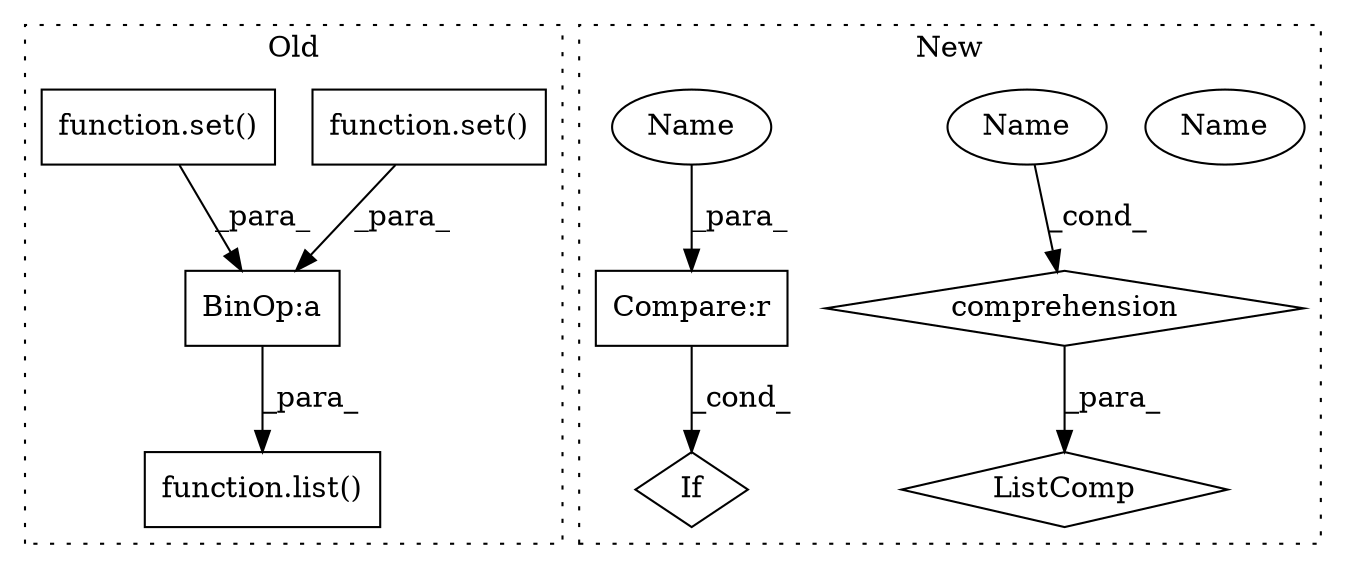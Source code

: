 digraph G {
subgraph cluster0 {
1 [label="function.set()" a="75" s="11243,11263" l="4,1" shape="box"];
7 [label="function.list()" a="75" s="11238,11292" l="5,1" shape="box"];
8 [label="BinOp:a" a="82" s="11264" l="3" shape="box"];
9 [label="function.set()" a="75" s="11267,11291" l="4,1" shape="box"];
label = "Old";
style="dotted";
}
subgraph cluster1 {
2 [label="ListComp" a="106" s="11304" l="68" shape="diamond"];
3 [label="comprehension" a="45" s="11309" l="3" shape="diamond"];
4 [label="Name" a="87" s="11305" l="3" shape="ellipse"];
5 [label="Compare:r" a="40" s="11340" l="31" shape="box"];
6 [label="If" a="96" s="11340" l="31" shape="diamond"];
10 [label="Name" a="87" s="11305" l="3" shape="ellipse"];
11 [label="Name" a="87" s="11340" l="3" shape="ellipse"];
label = "New";
style="dotted";
}
1 -> 8 [label="_para_"];
3 -> 2 [label="_para_"];
5 -> 6 [label="_cond_"];
8 -> 7 [label="_para_"];
9 -> 8 [label="_para_"];
10 -> 3 [label="_cond_"];
11 -> 5 [label="_para_"];
}